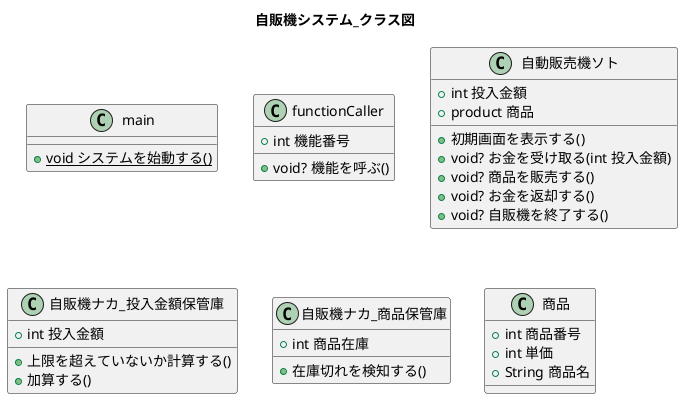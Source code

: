 @startuml
title 自販機システム_クラス図

class main {
    +{static}void システムを始動する()
} 

class functionCaller {
    /'
    1,2,3,9を入力させて機能を呼ぶなんてのはCUIならではなので、
    自販機の本質ではない。 自販機クラスから外へ出した
    '/
    +int 機能番号
    +void? 機能を呼ぶ()
}

class 自動販売機ソト {
    +int 投入金額
    +product 商品

    +初期画面を表示する()
    +void? お金を受け取る(int 投入金額)
    +void? 商品を販売する()
    +void? お金を返却する()
    +void? 自販機を終了する()
}

class 自販機ナカ_投入金額保管庫{
    +int 投入金額
    +上限を超えていないか計算する()
    +加算する()
}

class 自販機ナカ_商品保管庫 {
    /'
    ここに各商品の集合体が入っている感覚
    '/
    +int 商品在庫
    +在庫切れを検知する()
}

class 商品 {
    +int 商品番号
    +int 単価
    +String 商品名
}


/'
class 投入金額 {
    +int 投入された金額
    +boolean 上限を超えているかどうか

    +上限を超えているかどうか計算してみる()
}
int型の変数のやりとりで事足りるのではないか
'/

/'
class 初期画面 {
    表示する()
}
表示するという操作だけなら、自販機の中でいいのではないか
'/

@enduml